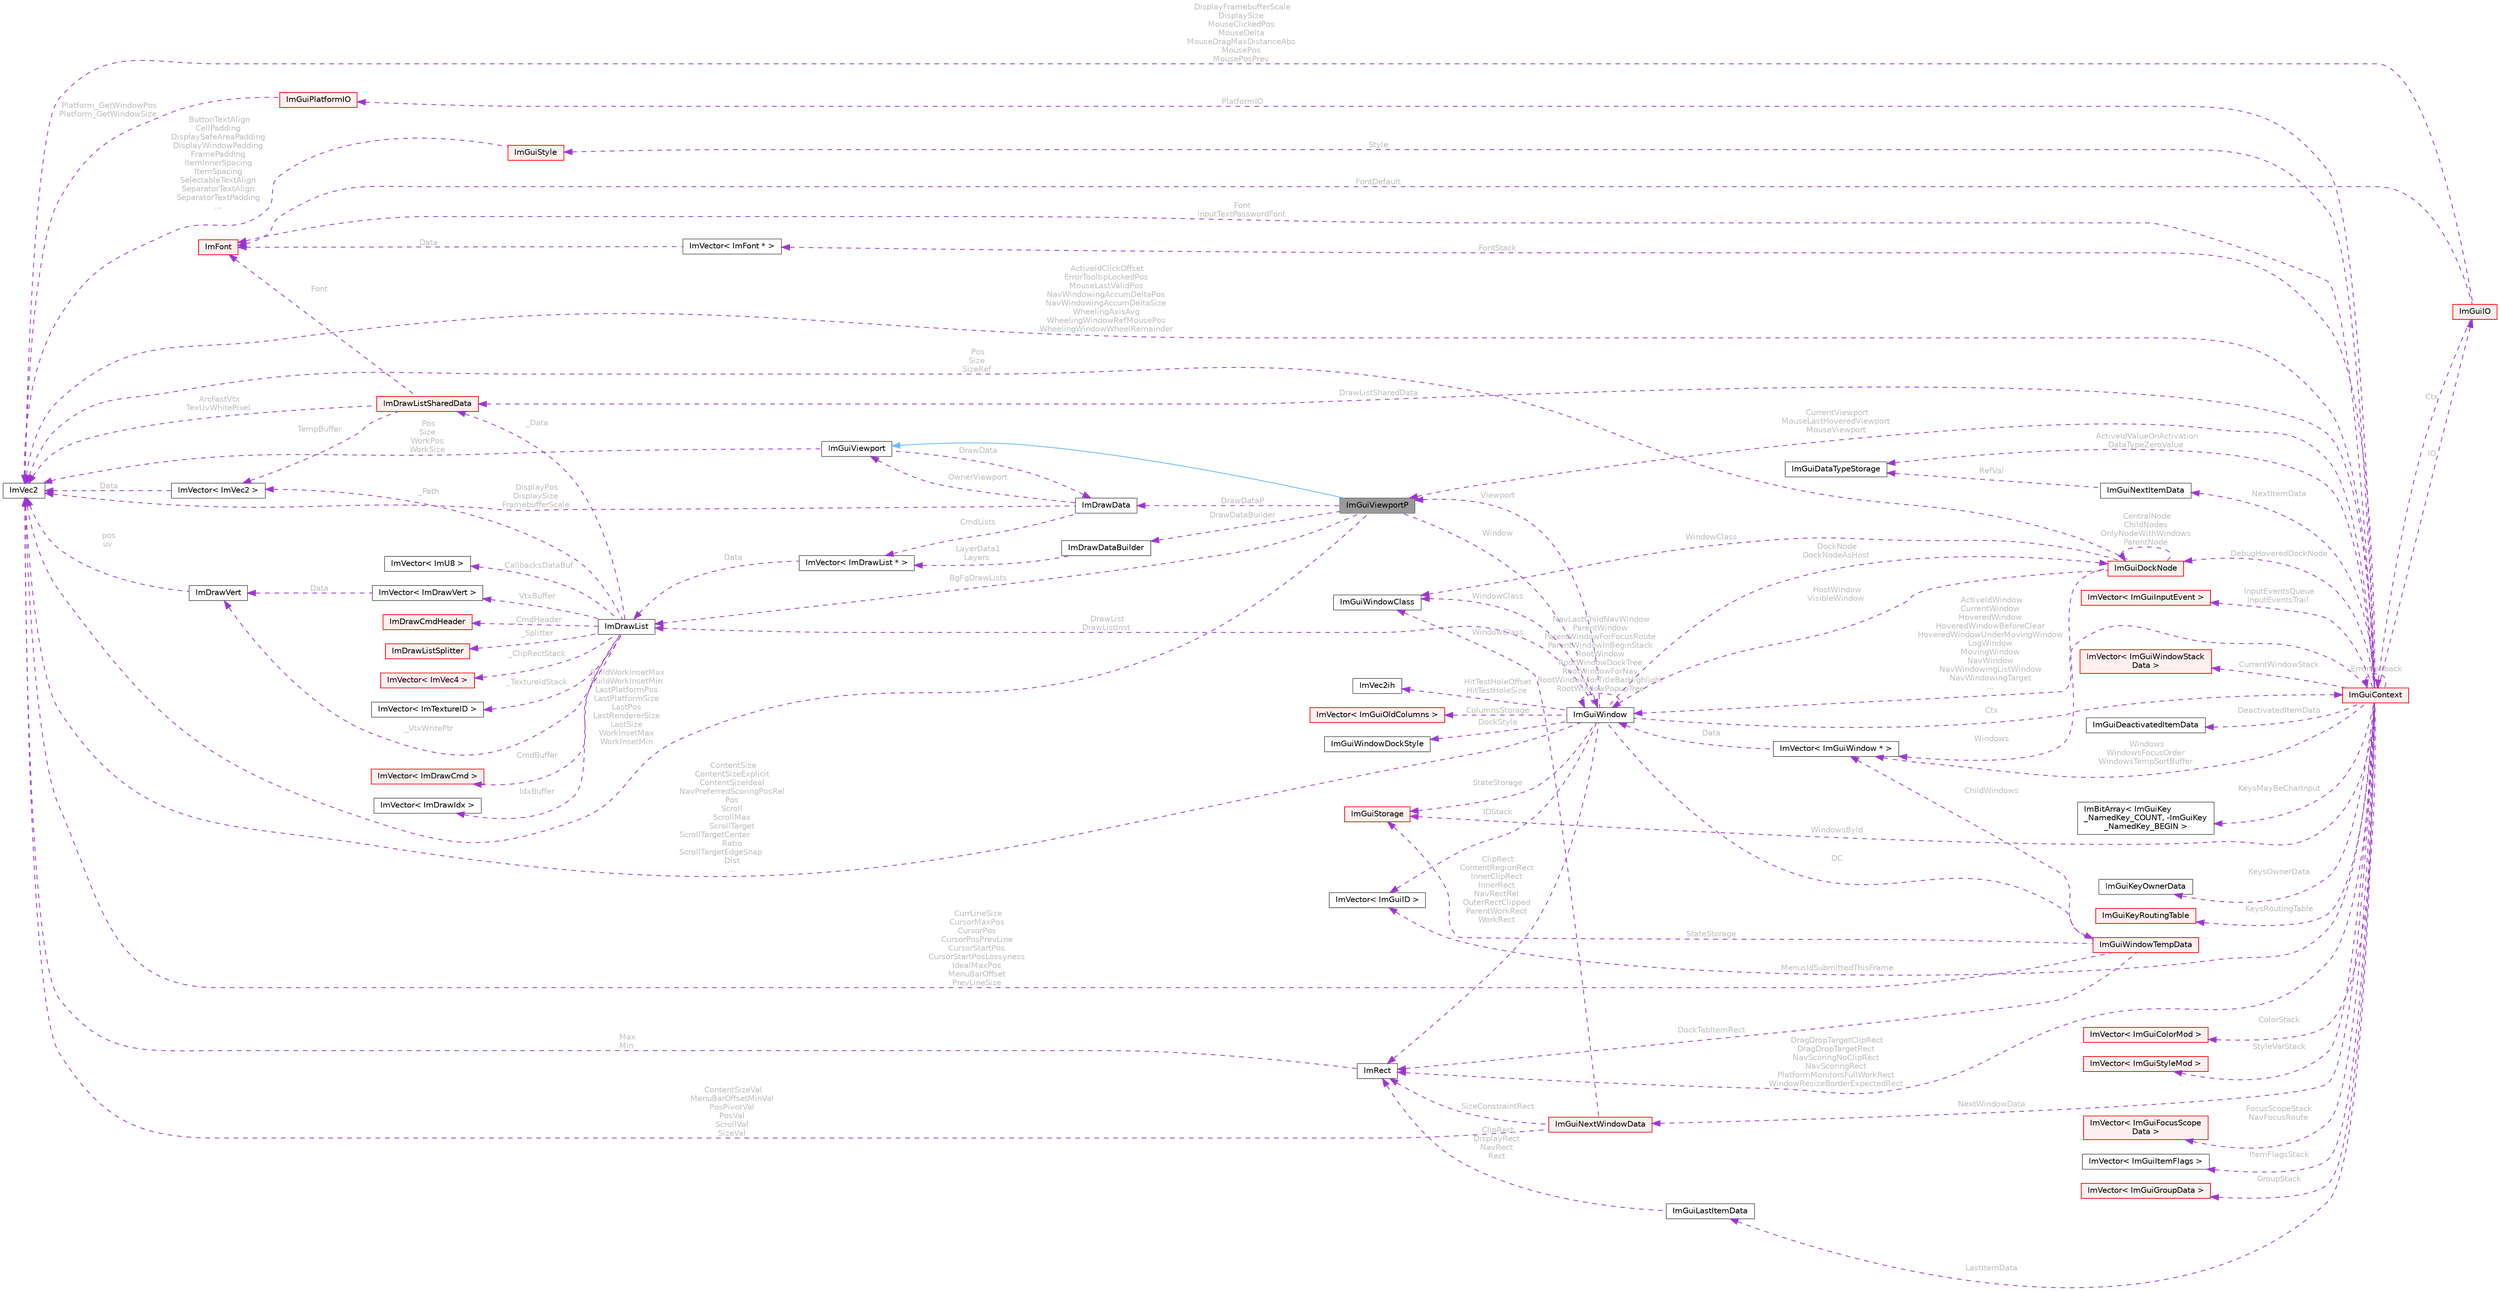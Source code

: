 digraph "ImGuiViewportP"
{
 // LATEX_PDF_SIZE
  bgcolor="transparent";
  edge [fontname=Helvetica,fontsize=10,labelfontname=Helvetica,labelfontsize=10];
  node [fontname=Helvetica,fontsize=10,shape=box,height=0.2,width=0.4];
  rankdir="LR";
  Node1 [id="Node000001",label="ImGuiViewportP",height=0.2,width=0.4,color="gray40", fillcolor="grey60", style="filled", fontcolor="black",tooltip=" "];
  Node2 -> Node1 [id="edge1_Node000001_Node000002",dir="back",color="steelblue1",style="solid",tooltip=" "];
  Node2 [id="Node000002",label="ImGuiViewport",height=0.2,width=0.4,color="gray40", fillcolor="white", style="filled",URL="$struct_im_gui_viewport.html",tooltip=" "];
  Node3 -> Node2 [id="edge2_Node000002_Node000003",dir="back",color="darkorchid3",style="dashed",tooltip=" ",label=" Pos\nSize\nWorkPos\nWorkSize",fontcolor="grey" ];
  Node3 [id="Node000003",label="ImVec2",height=0.2,width=0.4,color="gray40", fillcolor="white", style="filled",URL="$struct_im_vec2.html",tooltip=" "];
  Node4 -> Node2 [id="edge3_Node000002_Node000004",dir="back",color="darkorchid3",style="dashed",tooltip=" ",label=" DrawData",fontcolor="grey" ];
  Node4 [id="Node000004",label="ImDrawData",height=0.2,width=0.4,color="gray40", fillcolor="white", style="filled",URL="$struct_im_draw_data.html",tooltip=" "];
  Node5 -> Node4 [id="edge4_Node000004_Node000005",dir="back",color="darkorchid3",style="dashed",tooltip=" ",label=" CmdLists",fontcolor="grey" ];
  Node5 [id="Node000005",label="ImVector\< ImDrawList * \>",height=0.2,width=0.4,color="gray40", fillcolor="white", style="filled",URL="$struct_im_vector.html",tooltip=" "];
  Node6 -> Node5 [id="edge5_Node000005_Node000006",dir="back",color="darkorchid3",style="dashed",tooltip=" ",label=" Data",fontcolor="grey" ];
  Node6 [id="Node000006",label="ImDrawList",height=0.2,width=0.4,color="gray40", fillcolor="white", style="filled",URL="$struct_im_draw_list.html",tooltip=" "];
  Node7 -> Node6 [id="edge6_Node000006_Node000007",dir="back",color="darkorchid3",style="dashed",tooltip=" ",label=" CmdBuffer",fontcolor="grey" ];
  Node7 [id="Node000007",label="ImVector\< ImDrawCmd \>",height=0.2,width=0.4,color="red", fillcolor="#FFF0F0", style="filled",URL="$struct_im_vector.html",tooltip=" "];
  Node10 -> Node6 [id="edge7_Node000006_Node000010",dir="back",color="darkorchid3",style="dashed",tooltip=" ",label=" IdxBuffer",fontcolor="grey" ];
  Node10 [id="Node000010",label="ImVector\< ImDrawIdx \>",height=0.2,width=0.4,color="gray40", fillcolor="white", style="filled",URL="$struct_im_vector.html",tooltip=" "];
  Node11 -> Node6 [id="edge8_Node000006_Node000011",dir="back",color="darkorchid3",style="dashed",tooltip=" ",label=" VtxBuffer",fontcolor="grey" ];
  Node11 [id="Node000011",label="ImVector\< ImDrawVert \>",height=0.2,width=0.4,color="gray40", fillcolor="white", style="filled",URL="$struct_im_vector.html",tooltip=" "];
  Node12 -> Node11 [id="edge9_Node000011_Node000012",dir="back",color="darkorchid3",style="dashed",tooltip=" ",label=" Data",fontcolor="grey" ];
  Node12 [id="Node000012",label="ImDrawVert",height=0.2,width=0.4,color="gray40", fillcolor="white", style="filled",URL="$struct_im_draw_vert.html",tooltip=" "];
  Node3 -> Node12 [id="edge10_Node000012_Node000003",dir="back",color="darkorchid3",style="dashed",tooltip=" ",label=" pos\nuv",fontcolor="grey" ];
  Node13 -> Node6 [id="edge11_Node000006_Node000013",dir="back",color="darkorchid3",style="dashed",tooltip=" ",label=" _Data",fontcolor="grey" ];
  Node13 [id="Node000013",label="ImDrawListSharedData",height=0.2,width=0.4,color="red", fillcolor="#FFF0F0", style="filled",URL="$struct_im_draw_list_shared_data.html",tooltip=" "];
  Node3 -> Node13 [id="edge12_Node000013_Node000003",dir="back",color="darkorchid3",style="dashed",tooltip=" ",label=" ArcFastVtx\nTexUvWhitePixel",fontcolor="grey" ];
  Node14 -> Node13 [id="edge13_Node000013_Node000014",dir="back",color="darkorchid3",style="dashed",tooltip=" ",label=" Font",fontcolor="grey" ];
  Node14 [id="Node000014",label="ImFont",height=0.2,width=0.4,color="red", fillcolor="#FFF0F0", style="filled",URL="$struct_im_font.html",tooltip=" "];
  Node26 -> Node13 [id="edge14_Node000013_Node000026",dir="back",color="darkorchid3",style="dashed",tooltip=" ",label=" TempBuffer",fontcolor="grey" ];
  Node26 [id="Node000026",label="ImVector\< ImVec2 \>",height=0.2,width=0.4,color="gray40", fillcolor="white", style="filled",URL="$struct_im_vector.html",tooltip=" "];
  Node3 -> Node26 [id="edge15_Node000026_Node000003",dir="back",color="darkorchid3",style="dashed",tooltip=" ",label=" Data",fontcolor="grey" ];
  Node12 -> Node6 [id="edge16_Node000006_Node000012",dir="back",color="darkorchid3",style="dashed",tooltip=" ",label=" _VtxWritePtr",fontcolor="grey" ];
  Node26 -> Node6 [id="edge17_Node000006_Node000026",dir="back",color="darkorchid3",style="dashed",tooltip=" ",label=" _Path",fontcolor="grey" ];
  Node27 -> Node6 [id="edge18_Node000006_Node000027",dir="back",color="darkorchid3",style="dashed",tooltip=" ",label=" _CmdHeader",fontcolor="grey" ];
  Node27 [id="Node000027",label="ImDrawCmdHeader",height=0.2,width=0.4,color="red", fillcolor="#FFF0F0", style="filled",URL="$struct_im_draw_cmd_header.html",tooltip=" "];
  Node28 -> Node6 [id="edge19_Node000006_Node000028",dir="back",color="darkorchid3",style="dashed",tooltip=" ",label=" _Splitter",fontcolor="grey" ];
  Node28 [id="Node000028",label="ImDrawListSplitter",height=0.2,width=0.4,color="red", fillcolor="#FFF0F0", style="filled",URL="$struct_im_draw_list_splitter.html",tooltip=" "];
  Node31 -> Node6 [id="edge20_Node000006_Node000031",dir="back",color="darkorchid3",style="dashed",tooltip=" ",label=" _ClipRectStack",fontcolor="grey" ];
  Node31 [id="Node000031",label="ImVector\< ImVec4 \>",height=0.2,width=0.4,color="red", fillcolor="#FFF0F0", style="filled",URL="$struct_im_vector.html",tooltip=" "];
  Node32 -> Node6 [id="edge21_Node000006_Node000032",dir="back",color="darkorchid3",style="dashed",tooltip=" ",label=" _TextureIdStack",fontcolor="grey" ];
  Node32 [id="Node000032",label="ImVector\< ImTextureID \>",height=0.2,width=0.4,color="gray40", fillcolor="white", style="filled",URL="$struct_im_vector.html",tooltip=" "];
  Node33 -> Node6 [id="edge22_Node000006_Node000033",dir="back",color="darkorchid3",style="dashed",tooltip=" ",label=" _CallbacksDataBuf",fontcolor="grey" ];
  Node33 [id="Node000033",label="ImVector\< ImU8 \>",height=0.2,width=0.4,color="gray40", fillcolor="white", style="filled",URL="$struct_im_vector.html",tooltip=" "];
  Node3 -> Node4 [id="edge23_Node000004_Node000003",dir="back",color="darkorchid3",style="dashed",tooltip=" ",label=" DisplayPos\nDisplaySize\nFramebufferScale",fontcolor="grey" ];
  Node2 -> Node4 [id="edge24_Node000004_Node000002",dir="back",color="darkorchid3",style="dashed",tooltip=" ",label=" OwnerViewport",fontcolor="grey" ];
  Node34 -> Node1 [id="edge25_Node000001_Node000034",dir="back",color="darkorchid3",style="dashed",tooltip=" ",label=" Window",fontcolor="grey" ];
  Node34 [id="Node000034",label="ImGuiWindow",height=0.2,width=0.4,color="gray40", fillcolor="white", style="filled",URL="$struct_im_gui_window.html",tooltip=" "];
  Node35 -> Node34 [id="edge26_Node000034_Node000035",dir="back",color="darkorchid3",style="dashed",tooltip=" ",label=" Ctx",fontcolor="grey" ];
  Node35 [id="Node000035",label="ImGuiContext",height=0.2,width=0.4,color="red", fillcolor="#FFF0F0", style="filled",URL="$struct_im_gui_context.html",tooltip=" "];
  Node36 -> Node35 [id="edge27_Node000035_Node000036",dir="back",color="darkorchid3",style="dashed",tooltip=" ",label=" IO",fontcolor="grey" ];
  Node36 [id="Node000036",label="ImGuiIO",height=0.2,width=0.4,color="red", fillcolor="#FFF0F0", style="filled",URL="$struct_im_gui_i_o.html",tooltip=" "];
  Node3 -> Node36 [id="edge28_Node000036_Node000003",dir="back",color="darkorchid3",style="dashed",tooltip=" ",label=" DisplayFramebufferScale\nDisplaySize\nMouseClickedPos\nMouseDelta\nMouseDragMaxDistanceAbs\nMousePos\nMousePosPrev",fontcolor="grey" ];
  Node14 -> Node36 [id="edge29_Node000036_Node000014",dir="back",color="darkorchid3",style="dashed",tooltip=" ",label=" FontDefault",fontcolor="grey" ];
  Node35 -> Node36 [id="edge30_Node000036_Node000035",dir="back",color="darkorchid3",style="dashed",tooltip=" ",label=" Ctx",fontcolor="grey" ];
  Node39 -> Node35 [id="edge31_Node000035_Node000039",dir="back",color="darkorchid3",style="dashed",tooltip=" ",label=" PlatformIO",fontcolor="grey" ];
  Node39 [id="Node000039",label="ImGuiPlatformIO",height=0.2,width=0.4,color="red", fillcolor="#FFF0F0", style="filled",URL="$struct_im_gui_platform_i_o.html",tooltip=" "];
  Node3 -> Node39 [id="edge32_Node000039_Node000003",dir="back",color="darkorchid3",style="dashed",tooltip=" ",label=" Platform_GetWindowPos\nPlatform_GetWindowSize",fontcolor="grey" ];
  Node43 -> Node35 [id="edge33_Node000035_Node000043",dir="back",color="darkorchid3",style="dashed",tooltip=" ",label=" Style",fontcolor="grey" ];
  Node43 [id="Node000043",label="ImGuiStyle",height=0.2,width=0.4,color="red", fillcolor="#FFF0F0", style="filled",URL="$struct_im_gui_style.html",tooltip=" "];
  Node3 -> Node43 [id="edge34_Node000043_Node000003",dir="back",color="darkorchid3",style="dashed",tooltip=" ",label=" ButtonTextAlign\nCellPadding\nDisplaySafeAreaPadding\nDisplayWindowPadding\nFramePadding\nItemInnerSpacing\nItemSpacing\nSelectableTextAlign\nSeparatorTextAlign\nSeparatorTextPadding\n...",fontcolor="grey" ];
  Node14 -> Node35 [id="edge35_Node000035_Node000014",dir="back",color="darkorchid3",style="dashed",tooltip=" ",label=" Font\nInputTextPasswordFont",fontcolor="grey" ];
  Node13 -> Node35 [id="edge36_Node000035_Node000013",dir="back",color="darkorchid3",style="dashed",tooltip=" ",label=" DrawListSharedData",fontcolor="grey" ];
  Node44 -> Node35 [id="edge37_Node000035_Node000044",dir="back",color="darkorchid3",style="dashed",tooltip=" ",label=" InputEventsQueue\nInputEventsTrail",fontcolor="grey" ];
  Node44 [id="Node000044",label="ImVector\< ImGuiInputEvent \>",height=0.2,width=0.4,color="red", fillcolor="#FFF0F0", style="filled",URL="$struct_im_vector.html",tooltip=" "];
  Node53 -> Node35 [id="edge38_Node000035_Node000053",dir="back",color="darkorchid3",style="dashed",tooltip=" ",label=" Windows\nWindowsFocusOrder\nWindowsTempSortBuffer",fontcolor="grey" ];
  Node53 [id="Node000053",label="ImVector\< ImGuiWindow * \>",height=0.2,width=0.4,color="gray40", fillcolor="white", style="filled",URL="$struct_im_vector.html",tooltip=" "];
  Node34 -> Node53 [id="edge39_Node000053_Node000034",dir="back",color="darkorchid3",style="dashed",tooltip=" ",label=" Data",fontcolor="grey" ];
  Node54 -> Node35 [id="edge40_Node000035_Node000054",dir="back",color="darkorchid3",style="dashed",tooltip=" ",label=" CurrentWindowStack",fontcolor="grey" ];
  Node54 [id="Node000054",label="ImVector\< ImGuiWindowStack\lData \>",height=0.2,width=0.4,color="red", fillcolor="#FFF0F0", style="filled",URL="$struct_im_vector.html",tooltip=" "];
  Node59 -> Node35 [id="edge41_Node000035_Node000059",dir="back",color="darkorchid3",style="dashed",tooltip=" ",label=" WindowsById",fontcolor="grey" ];
  Node59 [id="Node000059",label="ImGuiStorage",height=0.2,width=0.4,color="red", fillcolor="#FFF0F0", style="filled",URL="$struct_im_gui_storage.html",tooltip=" "];
  Node34 -> Node35 [id="edge42_Node000035_Node000034",dir="back",color="darkorchid3",style="dashed",tooltip=" ",label=" ActiveIdWindow\nCurrentWindow\nHoveredWindow\nHoveredWindowBeforeClear\nHoveredWindowUnderMovingWindow\nLogWindow\nMovingWindow\nNavWindow\nNavWindowingListWindow\nNavWindowingTarget\n...",fontcolor="grey" ];
  Node3 -> Node35 [id="edge43_Node000035_Node000003",dir="back",color="darkorchid3",style="dashed",tooltip=" ",label=" ActiveIdClickOffset\nErrorTooltipLockedPos\nMouseLastValidPos\nNavWindowingAccumDeltaPos\nNavWindowingAccumDeltaSize\nWheelingAxisAvg\nWheelingWindowRefMousePos\nWheelingWindowWheelRemainder",fontcolor="grey" ];
  Node62 -> Node35 [id="edge44_Node000035_Node000062",dir="back",color="darkorchid3",style="dashed",tooltip=" ",label=" DeactivatedItemData",fontcolor="grey" ];
  Node62 [id="Node000062",label="ImGuiDeactivatedItemData",height=0.2,width=0.4,color="gray40", fillcolor="white", style="filled",URL="$struct_im_gui_deactivated_item_data.html",tooltip=" "];
  Node63 -> Node35 [id="edge45_Node000035_Node000063",dir="back",color="darkorchid3",style="dashed",tooltip=" ",label=" ActiveIdValueOnActivation\nDataTypeZeroValue",fontcolor="grey" ];
  Node63 [id="Node000063",label="ImGuiDataTypeStorage",height=0.2,width=0.4,color="gray40", fillcolor="white", style="filled",URL="$struct_im_gui_data_type_storage.html",tooltip=" "];
  Node64 -> Node35 [id="edge46_Node000035_Node000064",dir="back",color="darkorchid3",style="dashed",tooltip=" ",label=" KeysMayBeCharInput",fontcolor="grey" ];
  Node64 [id="Node000064",label="ImBitArray\< ImGuiKey\l_NamedKey_COUNT, -ImGuiKey\l_NamedKey_BEGIN \>",height=0.2,width=0.4,color="gray40", fillcolor="white", style="filled",URL="$struct_im_bit_array.html",tooltip=" "];
  Node65 -> Node35 [id="edge47_Node000035_Node000065",dir="back",color="darkorchid3",style="dashed",tooltip=" ",label=" KeysOwnerData",fontcolor="grey" ];
  Node65 [id="Node000065",label="ImGuiKeyOwnerData",height=0.2,width=0.4,color="gray40", fillcolor="white", style="filled",URL="$struct_im_gui_key_owner_data.html",tooltip=" "];
  Node66 -> Node35 [id="edge48_Node000035_Node000066",dir="back",color="darkorchid3",style="dashed",tooltip=" ",label=" KeysRoutingTable",fontcolor="grey" ];
  Node66 [id="Node000066",label="ImGuiKeyRoutingTable",height=0.2,width=0.4,color="red", fillcolor="#FFF0F0", style="filled",URL="$struct_im_gui_key_routing_table.html",tooltip=" "];
  Node69 -> Node35 [id="edge49_Node000035_Node000069",dir="back",color="darkorchid3",style="dashed",tooltip=" ",label=" NextItemData",fontcolor="grey" ];
  Node69 [id="Node000069",label="ImGuiNextItemData",height=0.2,width=0.4,color="gray40", fillcolor="white", style="filled",URL="$struct_im_gui_next_item_data.html",tooltip=" "];
  Node63 -> Node69 [id="edge50_Node000069_Node000063",dir="back",color="darkorchid3",style="dashed",tooltip=" ",label=" RefVal",fontcolor="grey" ];
  Node56 -> Node35 [id="edge51_Node000035_Node000056",dir="back",color="darkorchid3",style="dashed",tooltip=" ",label=" LastItemData",fontcolor="grey" ];
  Node56 [id="Node000056",label="ImGuiLastItemData",height=0.2,width=0.4,color="gray40", fillcolor="white", style="filled",URL="$struct_im_gui_last_item_data.html",tooltip=" "];
  Node57 -> Node56 [id="edge52_Node000056_Node000057",dir="back",color="darkorchid3",style="dashed",tooltip=" ",label=" ClipRect\nDisplayRect\nNavRect\nRect",fontcolor="grey" ];
  Node57 [id="Node000057",label="ImRect",height=0.2,width=0.4,color="gray40", fillcolor="white", style="filled",URL="$struct_im_rect.html",tooltip=" "];
  Node3 -> Node57 [id="edge53_Node000057_Node000003",dir="back",color="darkorchid3",style="dashed",tooltip=" ",label=" Max\nMin",fontcolor="grey" ];
  Node70 -> Node35 [id="edge54_Node000035_Node000070",dir="back",color="darkorchid3",style="dashed",tooltip=" ",label=" NextWindowData",fontcolor="grey" ];
  Node70 [id="Node000070",label="ImGuiNextWindowData",height=0.2,width=0.4,color="red", fillcolor="#FFF0F0", style="filled",URL="$struct_im_gui_next_window_data.html",tooltip=" "];
  Node3 -> Node70 [id="edge55_Node000070_Node000003",dir="back",color="darkorchid3",style="dashed",tooltip=" ",label=" ContentSizeVal\nMenuBarOffsetMinVal\nPosPivotVal\nPosVal\nScrollVal\nSizeVal",fontcolor="grey" ];
  Node57 -> Node70 [id="edge56_Node000070_Node000057",dir="back",color="darkorchid3",style="dashed",tooltip=" ",label=" SizeConstraintRect",fontcolor="grey" ];
  Node72 -> Node70 [id="edge57_Node000070_Node000072",dir="back",color="darkorchid3",style="dashed",tooltip=" ",label=" WindowClass",fontcolor="grey" ];
  Node72 [id="Node000072",label="ImGuiWindowClass",height=0.2,width=0.4,color="gray40", fillcolor="white", style="filled",URL="$struct_im_gui_window_class.html",tooltip=" "];
  Node73 -> Node35 [id="edge58_Node000035_Node000073",dir="back",color="darkorchid3",style="dashed",tooltip=" ",label=" ColorStack",fontcolor="grey" ];
  Node73 [id="Node000073",label="ImVector\< ImGuiColorMod \>",height=0.2,width=0.4,color="red", fillcolor="#FFF0F0", style="filled",URL="$struct_im_vector.html",tooltip=" "];
  Node75 -> Node35 [id="edge59_Node000035_Node000075",dir="back",color="darkorchid3",style="dashed",tooltip=" ",label=" StyleVarStack",fontcolor="grey" ];
  Node75 [id="Node000075",label="ImVector\< ImGuiStyleMod \>",height=0.2,width=0.4,color="red", fillcolor="#FFF0F0", style="filled",URL="$struct_im_vector.html",tooltip=" "];
  Node20 -> Node35 [id="edge60_Node000035_Node000020",dir="back",color="darkorchid3",style="dashed",tooltip=" ",label=" FontStack",fontcolor="grey" ];
  Node20 [id="Node000020",label="ImVector\< ImFont * \>",height=0.2,width=0.4,color="gray40", fillcolor="white", style="filled",URL="$struct_im_vector.html",tooltip=" "];
  Node14 -> Node20 [id="edge61_Node000020_Node000014",dir="back",color="darkorchid3",style="dashed",tooltip=" ",label=" Data",fontcolor="grey" ];
  Node77 -> Node35 [id="edge62_Node000035_Node000077",dir="back",color="darkorchid3",style="dashed",tooltip=" ",label=" FocusScopeStack\nNavFocusRoute",fontcolor="grey" ];
  Node77 [id="Node000077",label="ImVector\< ImGuiFocusScope\lData \>",height=0.2,width=0.4,color="red", fillcolor="#FFF0F0", style="filled",URL="$struct_im_vector.html",tooltip=" "];
  Node79 -> Node35 [id="edge63_Node000035_Node000079",dir="back",color="darkorchid3",style="dashed",tooltip=" ",label=" ItemFlagsStack",fontcolor="grey" ];
  Node79 [id="Node000079",label="ImVector\< ImGuiItemFlags \>",height=0.2,width=0.4,color="gray40", fillcolor="white", style="filled",URL="$struct_im_vector.html",tooltip=" "];
  Node80 -> Node35 [id="edge64_Node000035_Node000080",dir="back",color="darkorchid3",style="dashed",tooltip=" ",label=" GroupStack",fontcolor="grey" ];
  Node80 [id="Node000080",label="ImVector\< ImGuiGroupData \>",height=0.2,width=0.4,color="red", fillcolor="#FFF0F0", style="filled",URL="$struct_im_vector.html",tooltip=" "];
  Node1 -> Node35 [id="edge65_Node000035_Node000001",dir="back",color="darkorchid3",style="dashed",tooltip=" ",label=" CurrentViewport\nMouseLastHoveredViewport\nMouseViewport",fontcolor="grey" ];
  Node57 -> Node35 [id="edge66_Node000035_Node000057",dir="back",color="darkorchid3",style="dashed",tooltip=" ",label=" DragDropTargetClipRect\nDragDropTargetRect\nNavScoringNoClipRect\nNavScoringRect\nPlatformMonitorsFullWorkRect\nWindowResizeBorderExpectedRect",fontcolor="grey" ];
  Node139 -> Node35 [id="edge67_Node000035_Node000139",dir="back",color="darkorchid3",style="dashed",tooltip=" ",label=" MenusIdSubmittedThisFrame",fontcolor="grey" ];
  Node139 [id="Node000139",label="ImVector\< ImGuiID \>",height=0.2,width=0.4,color="gray40", fillcolor="white", style="filled",URL="$struct_im_vector.html",tooltip=" "];
  Node35 -> Node35 [id="edge68_Node000035_Node000035",dir="back",color="darkorchid3",style="dashed",tooltip=" ",label=" ErrorCallback",fontcolor="grey" ];
  Node146 -> Node35 [id="edge69_Node000035_Node000146",dir="back",color="darkorchid3",style="dashed",tooltip=" ",label=" DebugHoveredDockNode",fontcolor="grey" ];
  Node146 [id="Node000146",label="ImGuiDockNode",height=0.2,width=0.4,color="red", fillcolor="#FFF0F0", style="filled",URL="$struct_im_gui_dock_node.html",tooltip=" "];
  Node146 -> Node146 [id="edge70_Node000146_Node000146",dir="back",color="darkorchid3",style="dashed",tooltip=" ",label=" CentralNode\nChildNodes\nOnlyNodeWithWindows\nParentNode",fontcolor="grey" ];
  Node53 -> Node146 [id="edge71_Node000146_Node000053",dir="back",color="darkorchid3",style="dashed",tooltip=" ",label=" Windows",fontcolor="grey" ];
  Node3 -> Node146 [id="edge72_Node000146_Node000003",dir="back",color="darkorchid3",style="dashed",tooltip=" ",label=" Pos\nSize\nSizeRef",fontcolor="grey" ];
  Node72 -> Node146 [id="edge73_Node000146_Node000072",dir="back",color="darkorchid3",style="dashed",tooltip=" ",label=" WindowClass",fontcolor="grey" ];
  Node34 -> Node146 [id="edge74_Node000146_Node000034",dir="back",color="darkorchid3",style="dashed",tooltip=" ",label=" HostWindow\nVisibleWindow",fontcolor="grey" ];
  Node72 -> Node34 [id="edge75_Node000034_Node000072",dir="back",color="darkorchid3",style="dashed",tooltip=" ",label=" WindowClass",fontcolor="grey" ];
  Node1 -> Node34 [id="edge76_Node000034_Node000001",dir="back",color="darkorchid3",style="dashed",tooltip=" ",label=" Viewport",fontcolor="grey" ];
  Node3 -> Node34 [id="edge77_Node000034_Node000003",dir="back",color="darkorchid3",style="dashed",tooltip=" ",label=" ContentSize\nContentSizeExplicit\nContentSizeIdeal\nNavPreferredScoringPosRel\nPos\nScroll\nScrollMax\nScrollTarget\nScrollTargetCenter\lRatio\nScrollTargetEdgeSnap\lDist\n...",fontcolor="grey" ];
  Node139 -> Node34 [id="edge78_Node000034_Node000139",dir="back",color="darkorchid3",style="dashed",tooltip=" ",label=" IDStack",fontcolor="grey" ];
  Node164 -> Node34 [id="edge79_Node000034_Node000164",dir="back",color="darkorchid3",style="dashed",tooltip=" ",label=" DC",fontcolor="grey" ];
  Node164 [id="Node000164",label="ImGuiWindowTempData",height=0.2,width=0.4,color="red", fillcolor="#FFF0F0", style="filled",URL="$struct_im_gui_window_temp_data.html",tooltip=" "];
  Node3 -> Node164 [id="edge80_Node000164_Node000003",dir="back",color="darkorchid3",style="dashed",tooltip=" ",label=" CurrLineSize\nCursorMaxPos\nCursorPos\nCursorPosPrevLine\nCursorStartPos\nCursorStartPosLossyness\nIdealMaxPos\nMenuBarOffset\nPrevLineSize",fontcolor="grey" ];
  Node53 -> Node164 [id="edge81_Node000164_Node000053",dir="back",color="darkorchid3",style="dashed",tooltip=" ",label=" ChildWindows",fontcolor="grey" ];
  Node59 -> Node164 [id="edge82_Node000164_Node000059",dir="back",color="darkorchid3",style="dashed",tooltip=" ",label=" StateStorage",fontcolor="grey" ];
  Node57 -> Node164 [id="edge83_Node000164_Node000057",dir="back",color="darkorchid3",style="dashed",tooltip=" ",label=" DockTabItemRect",fontcolor="grey" ];
  Node57 -> Node34 [id="edge84_Node000034_Node000057",dir="back",color="darkorchid3",style="dashed",tooltip=" ",label=" ClipRect\nContentRegionRect\nInnerClipRect\nInnerRect\nNavRectRel\nOuterRectClipped\nParentWorkRect\nWorkRect",fontcolor="grey" ];
  Node149 -> Node34 [id="edge85_Node000034_Node000149",dir="back",color="darkorchid3",style="dashed",tooltip=" ",label=" HitTestHoleOffset\nHitTestHoleSize",fontcolor="grey" ];
  Node149 [id="Node000149",label="ImVec2ih",height=0.2,width=0.4,color="gray40", fillcolor="white", style="filled",URL="$struct_im_vec2ih.html",tooltip=" "];
  Node59 -> Node34 [id="edge86_Node000034_Node000059",dir="back",color="darkorchid3",style="dashed",tooltip=" ",label=" StateStorage",fontcolor="grey" ];
  Node169 -> Node34 [id="edge87_Node000034_Node000169",dir="back",color="darkorchid3",style="dashed",tooltip=" ",label=" ColumnsStorage",fontcolor="grey" ];
  Node169 [id="Node000169",label="ImVector\< ImGuiOldColumns \>",height=0.2,width=0.4,color="red", fillcolor="#FFF0F0", style="filled",URL="$struct_im_vector.html",tooltip=" "];
  Node6 -> Node34 [id="edge88_Node000034_Node000006",dir="back",color="darkorchid3",style="dashed",tooltip=" ",label=" DrawList\nDrawListInst",fontcolor="grey" ];
  Node34 -> Node34 [id="edge89_Node000034_Node000034",dir="back",color="darkorchid3",style="dashed",tooltip=" ",label=" NavLastChildNavWindow\nParentWindow\nParentWindowForFocusRoute\nParentWindowInBeginStack\nRootWindow\nRootWindowDockTree\nRootWindowForNav\nRootWindowForTitleBarHighlight\nRootWindowPopupTree",fontcolor="grey" ];
  Node170 -> Node34 [id="edge90_Node000034_Node000170",dir="back",color="darkorchid3",style="dashed",tooltip=" ",label=" DockStyle",fontcolor="grey" ];
  Node170 [id="Node000170",label="ImGuiWindowDockStyle",height=0.2,width=0.4,color="gray40", fillcolor="white", style="filled",URL="$struct_im_gui_window_dock_style.html",tooltip=" "];
  Node146 -> Node34 [id="edge91_Node000034_Node000146",dir="back",color="darkorchid3",style="dashed",tooltip=" ",label=" DockNode\nDockNodeAsHost",fontcolor="grey" ];
  Node3 -> Node1 [id="edge92_Node000001_Node000003",dir="back",color="darkorchid3",style="dashed",tooltip=" ",label=" BuildWorkInsetMax\nBuildWorkInsetMin\nLastPlatformPos\nLastPlatformSize\nLastPos\nLastRendererSize\nLastSize\nWorkInsetMax\nWorkInsetMin",fontcolor="grey" ];
  Node6 -> Node1 [id="edge93_Node000001_Node000006",dir="back",color="darkorchid3",style="dashed",tooltip=" ",label=" BgFgDrawLists",fontcolor="grey" ];
  Node4 -> Node1 [id="edge94_Node000001_Node000004",dir="back",color="darkorchid3",style="dashed",tooltip=" ",label=" DrawDataP",fontcolor="grey" ];
  Node171 -> Node1 [id="edge95_Node000001_Node000171",dir="back",color="darkorchid3",style="dashed",tooltip=" ",label=" DrawDataBuilder",fontcolor="grey" ];
  Node171 [id="Node000171",label="ImDrawDataBuilder",height=0.2,width=0.4,color="gray40", fillcolor="white", style="filled",URL="$struct_im_draw_data_builder.html",tooltip=" "];
  Node5 -> Node171 [id="edge96_Node000171_Node000005",dir="back",color="darkorchid3",style="dashed",tooltip=" ",label=" LayerData1\nLayers",fontcolor="grey" ];
}
